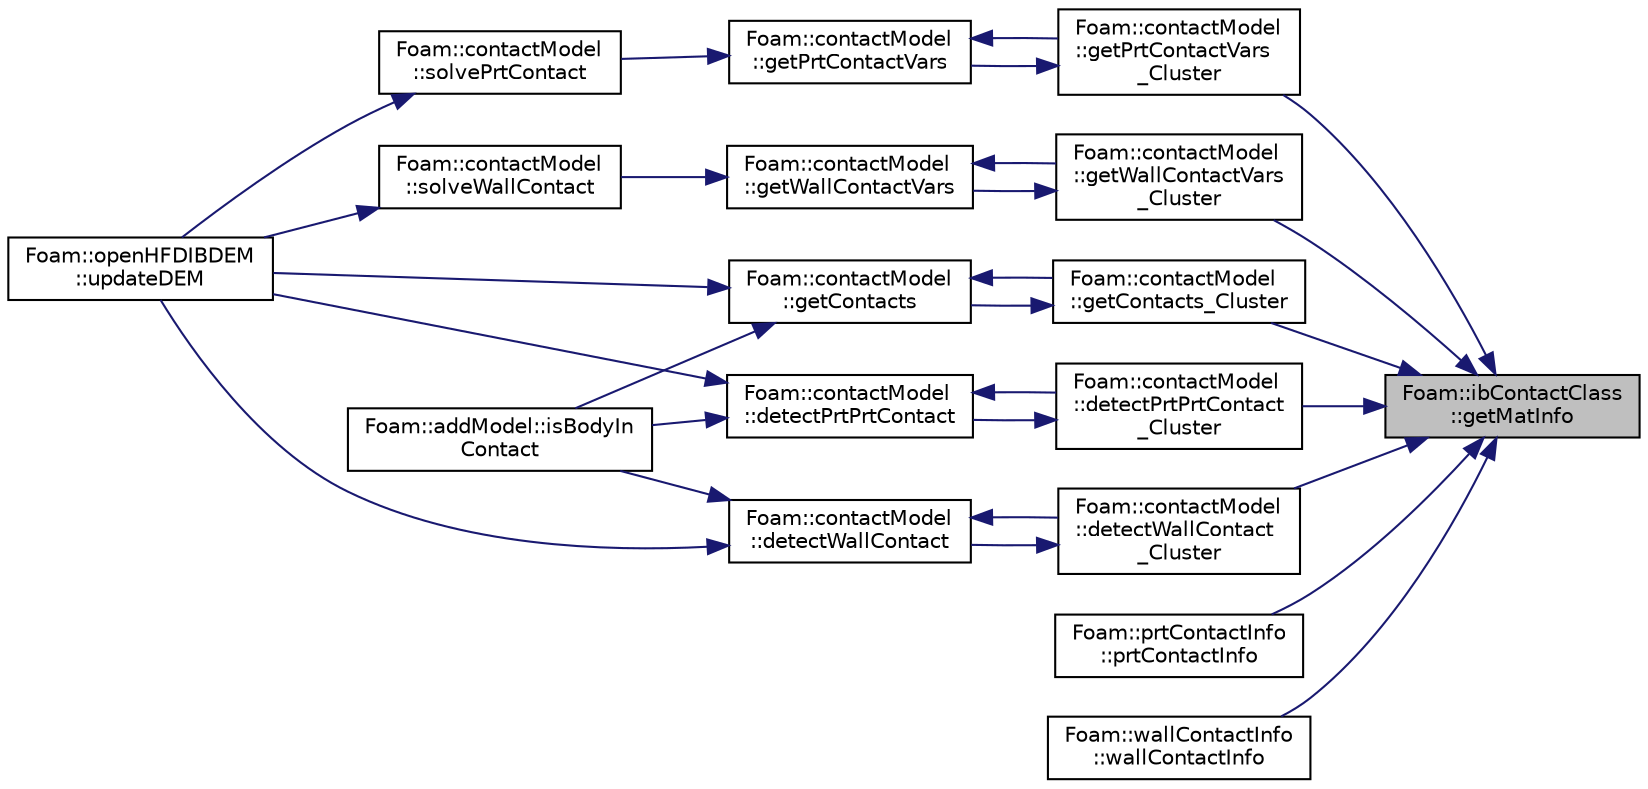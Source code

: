 digraph "Foam::ibContactClass::getMatInfo"
{
 // LATEX_PDF_SIZE
  edge [fontname="Helvetica",fontsize="10",labelfontname="Helvetica",labelfontsize="10"];
  node [fontname="Helvetica",fontsize="10",shape=record];
  rankdir="RL";
  Node1 [label="Foam::ibContactClass\l::getMatInfo",height=0.2,width=0.4,color="black", fillcolor="grey75", style="filled", fontcolor="black",tooltip=" "];
  Node1 -> Node2 [dir="back",color="midnightblue",fontsize="10",style="solid"];
  Node2 [label="Foam::contactModel\l::detectPrtPrtContact\l_Cluster",height=0.2,width=0.4,color="black", fillcolor="white", style="filled",URL="$namespaceFoam_1_1contactModel.html#a1b2131d5fb9f9d35447aea6599e8903d",tooltip=" "];
  Node2 -> Node3 [dir="back",color="midnightblue",fontsize="10",style="solid"];
  Node3 [label="Foam::contactModel\l::detectPrtPrtContact",height=0.2,width=0.4,color="black", fillcolor="white", style="filled",URL="$namespaceFoam_1_1contactModel.html#a103f91b983569f957d227c81e2c9ee7c",tooltip=" "];
  Node3 -> Node2 [dir="back",color="midnightblue",fontsize="10",style="solid"];
  Node3 -> Node4 [dir="back",color="midnightblue",fontsize="10",style="solid"];
  Node4 [label="Foam::addModel::isBodyIn\lContact",height=0.2,width=0.4,color="black", fillcolor="white", style="filled",URL="$classFoam_1_1addModel.html#a6ebc08e73279bee94a8e7a317c2d57be",tooltip=" "];
  Node3 -> Node5 [dir="back",color="midnightblue",fontsize="10",style="solid"];
  Node5 [label="Foam::openHFDIBDEM\l::updateDEM",height=0.2,width=0.4,color="black", fillcolor="white", style="filled",URL="$classFoam_1_1openHFDIBDEM.html#a631520a4cab61268624eada0bb3497f0",tooltip=" "];
  Node1 -> Node6 [dir="back",color="midnightblue",fontsize="10",style="solid"];
  Node6 [label="Foam::contactModel\l::detectWallContact\l_Cluster",height=0.2,width=0.4,color="black", fillcolor="white", style="filled",URL="$namespaceFoam_1_1contactModel.html#adac49abbe04527f56bfe54cb253453ed",tooltip=" "];
  Node6 -> Node7 [dir="back",color="midnightblue",fontsize="10",style="solid"];
  Node7 [label="Foam::contactModel\l::detectWallContact",height=0.2,width=0.4,color="black", fillcolor="white", style="filled",URL="$namespaceFoam_1_1contactModel.html#a026dac52f7799691f42d0dba58ba5236",tooltip=" "];
  Node7 -> Node6 [dir="back",color="midnightblue",fontsize="10",style="solid"];
  Node7 -> Node4 [dir="back",color="midnightblue",fontsize="10",style="solid"];
  Node7 -> Node5 [dir="back",color="midnightblue",fontsize="10",style="solid"];
  Node1 -> Node8 [dir="back",color="midnightblue",fontsize="10",style="solid"];
  Node8 [label="Foam::contactModel\l::getContacts_Cluster",height=0.2,width=0.4,color="black", fillcolor="white", style="filled",URL="$namespaceFoam_1_1contactModel.html#a7fb30fa7ddc76d1e49f88644e312c280",tooltip=" "];
  Node8 -> Node9 [dir="back",color="midnightblue",fontsize="10",style="solid"];
  Node9 [label="Foam::contactModel\l::getContacts",height=0.2,width=0.4,color="black", fillcolor="white", style="filled",URL="$namespaceFoam_1_1contactModel.html#a3baef36a0cef71bd28ad397754d07c36",tooltip=" "];
  Node9 -> Node8 [dir="back",color="midnightblue",fontsize="10",style="solid"];
  Node9 -> Node4 [dir="back",color="midnightblue",fontsize="10",style="solid"];
  Node9 -> Node5 [dir="back",color="midnightblue",fontsize="10",style="solid"];
  Node1 -> Node10 [dir="back",color="midnightblue",fontsize="10",style="solid"];
  Node10 [label="Foam::contactModel\l::getPrtContactVars\l_Cluster",height=0.2,width=0.4,color="black", fillcolor="white", style="filled",URL="$namespaceFoam_1_1contactModel.html#a4dc940ebf284cecacb1bf559c238e6af",tooltip=" "];
  Node10 -> Node11 [dir="back",color="midnightblue",fontsize="10",style="solid"];
  Node11 [label="Foam::contactModel\l::getPrtContactVars",height=0.2,width=0.4,color="black", fillcolor="white", style="filled",URL="$namespaceFoam_1_1contactModel.html#a41d20b48eda69585f2d02a2ff97685c2",tooltip=" "];
  Node11 -> Node10 [dir="back",color="midnightblue",fontsize="10",style="solid"];
  Node11 -> Node12 [dir="back",color="midnightblue",fontsize="10",style="solid"];
  Node12 [label="Foam::contactModel\l::solvePrtContact",height=0.2,width=0.4,color="black", fillcolor="white", style="filled",URL="$namespaceFoam_1_1contactModel.html#a1015511181f3011430c3a9acf645df75",tooltip=" "];
  Node12 -> Node5 [dir="back",color="midnightblue",fontsize="10",style="solid"];
  Node1 -> Node13 [dir="back",color="midnightblue",fontsize="10",style="solid"];
  Node13 [label="Foam::contactModel\l::getWallContactVars\l_Cluster",height=0.2,width=0.4,color="black", fillcolor="white", style="filled",URL="$namespaceFoam_1_1contactModel.html#a63c79957b49d3cde697bb4791d1cc6b4",tooltip=" "];
  Node13 -> Node14 [dir="back",color="midnightblue",fontsize="10",style="solid"];
  Node14 [label="Foam::contactModel\l::getWallContactVars",height=0.2,width=0.4,color="black", fillcolor="white", style="filled",URL="$namespaceFoam_1_1contactModel.html#a133ce31f847a9343816fc68c01b2004b",tooltip=" "];
  Node14 -> Node13 [dir="back",color="midnightblue",fontsize="10",style="solid"];
  Node14 -> Node15 [dir="back",color="midnightblue",fontsize="10",style="solid"];
  Node15 [label="Foam::contactModel\l::solveWallContact",height=0.2,width=0.4,color="black", fillcolor="white", style="filled",URL="$namespaceFoam_1_1contactModel.html#aff2224d04310d3d48f3221a9633dbff9",tooltip=" "];
  Node15 -> Node5 [dir="back",color="midnightblue",fontsize="10",style="solid"];
  Node1 -> Node16 [dir="back",color="midnightblue",fontsize="10",style="solid"];
  Node16 [label="Foam::prtContactInfo\l::prtContactInfo",height=0.2,width=0.4,color="black", fillcolor="white", style="filled",URL="$classFoam_1_1prtContactInfo.html#ac84ee4ad6e933a79ef8597011bee665e",tooltip=" "];
  Node1 -> Node17 [dir="back",color="midnightblue",fontsize="10",style="solid"];
  Node17 [label="Foam::wallContactInfo\l::wallContactInfo",height=0.2,width=0.4,color="black", fillcolor="white", style="filled",URL="$classFoam_1_1wallContactInfo.html#a9d3f203a7e1c4f141f43b34e7e4f3c96",tooltip=" "];
}
